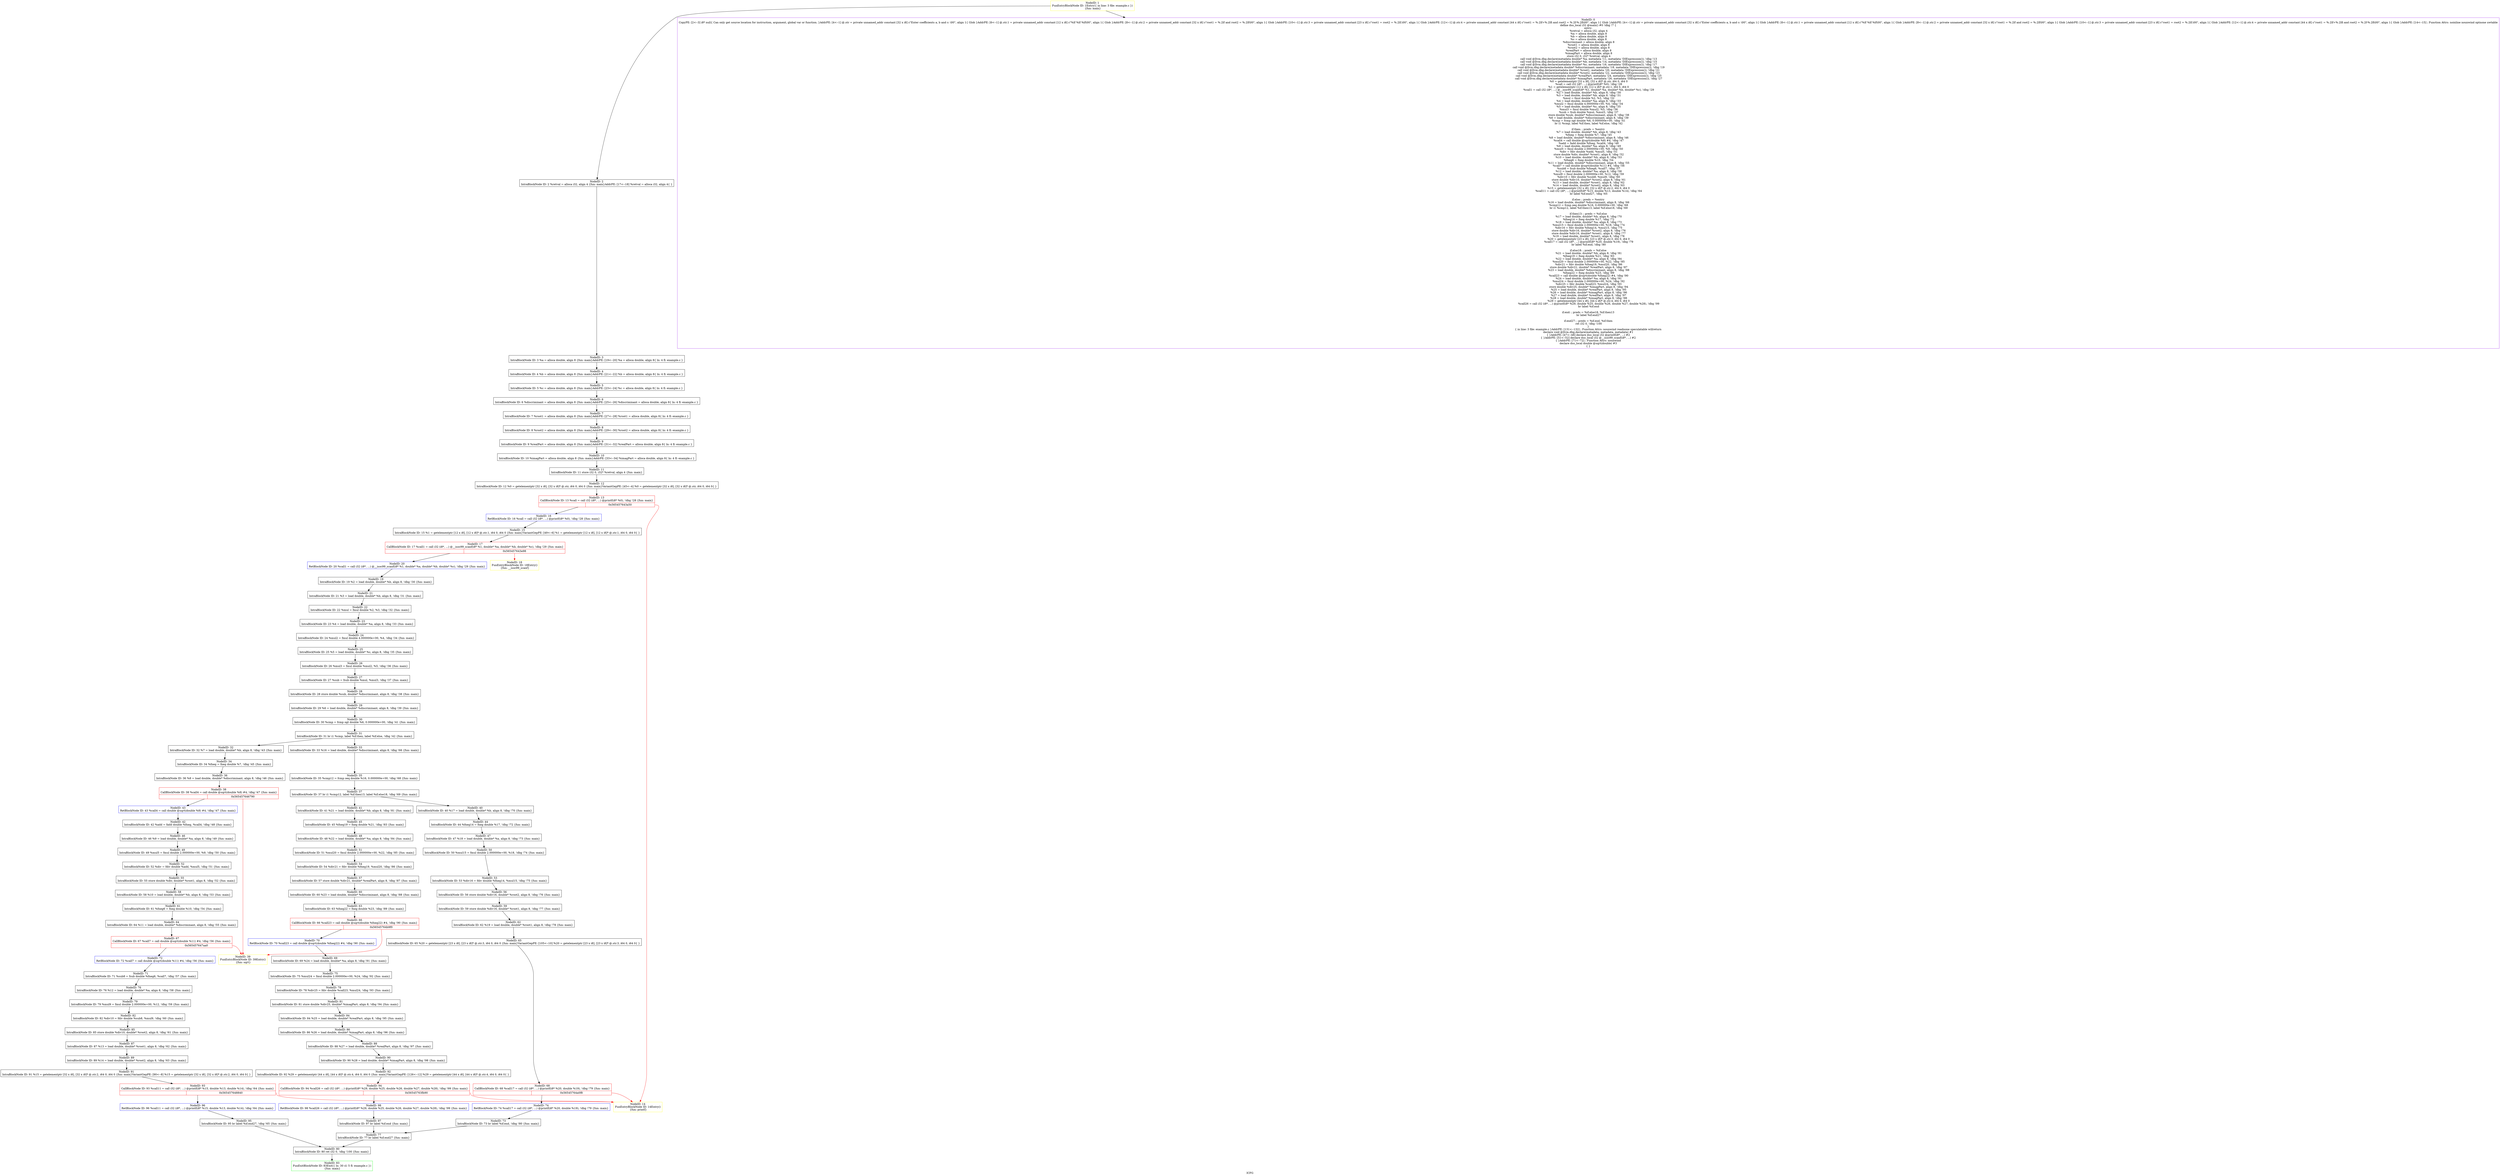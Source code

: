 digraph "ICFG" {
	label="ICFG";

	Node0x5654576661a0 [shape=record,color=blue,label="{NodeID: 98\nRetBlockNode ID: 98   %call26 = call i32 (i8*, ...) @printf(i8* %29, double %25, double %26, double %27, double %28), !dbg !99 \{fun: main\}}"];
	Node0x5654576661a0 -> Node0x5654576660a0[style=solid];
	Node0x5654576660a0 [shape=record,color=black,label="{NodeID: 97\nIntraBlockNode ID: 97   br label %if.end \{fun: main\}}"];
	Node0x5654576660a0 -> Node0x565457663320[style=solid];
	Node0x565457665e70 [shape=record,color=blue,label="{NodeID: 96\nRetBlockNode ID: 96   %call11 = call i32 (i8*, ...) @printf(i8* %15, double %13, double %14), !dbg !64 \{fun: main\}}"];
	Node0x565457665e70 -> Node0x565457665d70[style=solid];
	Node0x565457665d70 [shape=record,color=black,label="{NodeID: 95\nIntraBlockNode ID: 95   br label %if.end27, !dbg !65 \{fun: main\}}"];
	Node0x565457665d70 -> Node0x565457663da0[style=solid];
	Node0x565457665b00 [shape=record,color=red,label="{NodeID: 94\nCallBlockNode ID: 94   %call26 = call i32 (i8*, ...) @printf(i8* %29, double %25, double %26, double %27, double %28), !dbg !99 \{fun: main\}|{|<s1>0x56545763fb90}}"];
	Node0x565457665b00 -> Node0x5654576661a0[style=solid];
	Node0x565457665b00:s1 -> Node0x56545765bc10[style=solid,color=red];
	Node0x56545762e170 [shape=record,color=red,label="{NodeID: 93\nCallBlockNode ID: 93   %call11 = call i32 (i8*, ...) @printf(i8* %15, double %13, double %14), !dbg !64 \{fun: main\}|{|<s1>0x565457648840}}"];
	Node0x56545762e170 -> Node0x565457665e70[style=solid];
	Node0x56545762e170:s1 -> Node0x56545765bc10[style=solid,color=red];
	Node0x5654576657f0 [shape=record,color=black,label="{NodeID: 92\nIntraBlockNode ID: 92   %29 = getelementptr [44 x i8], [44 x i8]* @.str.4, i64 0, i64 0 \{fun: main\}VariantGepPE: [126\<--12]    %29 = getelementptr [44 x i8], [44 x i8]* @.str.4, i64 0, i64 0\{  \}}"];
	Node0x5654576657f0 -> Node0x565457665b00[style=solid];
	Node0x5654576650f0 [shape=record,color=black,label="{NodeID: 91\nIntraBlockNode ID: 91   %15 = getelementptr [32 x i8], [32 x i8]* @.str.2, i64 0, i64 0 \{fun: main\}VariantGepPE: [90\<--8]    %15 = getelementptr [32 x i8], [32 x i8]* @.str.2, i64 0, i64 0\{  \}}"];
	Node0x5654576650f0 -> Node0x56545762e170[style=solid];
	Node0x565457664f30 [shape=record,color=black,label="{NodeID: 90\nIntraBlockNode ID: 90   %28 = load double, double* %imagPart, align 8, !dbg !98 \{fun: main\}}"];
	Node0x565457664f30 -> Node0x5654576657f0[style=solid];
	Node0x565457664d70 [shape=record,color=black,label="{NodeID: 89\nIntraBlockNode ID: 89   %14 = load double, double* %root2, align 8, !dbg !63 \{fun: main\}}"];
	Node0x565457664d70 -> Node0x5654576650f0[style=solid];
	Node0x565457664bb0 [shape=record,color=black,label="{NodeID: 88\nIntraBlockNode ID: 88   %27 = load double, double* %realPart, align 8, !dbg !97 \{fun: main\}}"];
	Node0x565457664bb0 -> Node0x565457664f30[style=solid];
	Node0x5654576649f0 [shape=record,color=black,label="{NodeID: 87\nIntraBlockNode ID: 87   %13 = load double, double* %root1, align 8, !dbg !62 \{fun: main\}}"];
	Node0x5654576649f0 -> Node0x565457664d70[style=solid];
	Node0x565457664830 [shape=record,color=black,label="{NodeID: 86\nIntraBlockNode ID: 86   %26 = load double, double* %imagPart, align 8, !dbg !96 \{fun: main\}}"];
	Node0x565457664830 -> Node0x565457664bb0[style=solid];
	Node0x565457664670 [shape=record,color=black,label="{NodeID: 85\nIntraBlockNode ID: 85   store double %div10, double* %root2, align 8, !dbg !61 \{fun: main\}}"];
	Node0x565457664670 -> Node0x5654576649f0[style=solid];
	Node0x5654576644b0 [shape=record,color=black,label="{NodeID: 84\nIntraBlockNode ID: 84   %25 = load double, double* %realPart, align 8, !dbg !95 \{fun: main\}}"];
	Node0x5654576644b0 -> Node0x565457664830[style=solid];
	Node0x5654576642e0 [shape=record,color=green,label="{NodeID: 83\nFunExitBlockNode ID: 83Exit(\{ ln: 30  cl: 5  fl: example.c \})\n \{fun: main\}}"];
	Node0x565457664120 [shape=record,color=black,label="{NodeID: 82\nIntraBlockNode ID: 82   %div10 = fdiv double %sub8, %mul9, !dbg !60 \{fun: main\}}"];
	Node0x565457664120 -> Node0x565457664670[style=solid];
	Node0x565457663f60 [shape=record,color=black,label="{NodeID: 81\nIntraBlockNode ID: 81   store double %div25, double* %imagPart, align 8, !dbg !94 \{fun: main\}}"];
	Node0x565457663f60 -> Node0x5654576644b0[style=solid];
	Node0x565457663da0 [shape=record,color=black,label="{NodeID: 80\nIntraBlockNode ID: 80   ret i32 0, !dbg !100 \{fun: main\}}"];
	Node0x565457663da0 -> Node0x5654576642e0[style=solid];
	Node0x565457663be0 [shape=record,color=black,label="{NodeID: 79\nIntraBlockNode ID: 79   %mul9 = fmul double 2.000000e+00, %12, !dbg !59 \{fun: main\}}"];
	Node0x565457663be0 -> Node0x565457664120[style=solid];
	Node0x5654576634e0 [shape=record,color=black,label="{NodeID: 78\nIntraBlockNode ID: 78   %div25 = fdiv double %call23, %mul24, !dbg !93 \{fun: main\}}"];
	Node0x5654576634e0 -> Node0x565457663f60[style=solid];
	Node0x56545765e350 [shape=record,color=black,label="{NodeID: 35\nIntraBlockNode ID: 35   %cmp12 = fcmp oeq double %16, 0.000000e+00, !dbg !68 \{fun: main\}}"];
	Node0x56545765e350 -> Node0x56545765e950[style=solid];
	Node0x56545765e190 [shape=record,color=black,label="{NodeID: 34\nIntraBlockNode ID: 34   %fneg = fneg double %7, !dbg !45 \{fun: main\}}"];
	Node0x56545765e190 -> Node0x56545765e510[style=solid];
	Node0x56545765dfd0 [shape=record,color=black,label="{NodeID: 33\nIntraBlockNode ID: 33   %16 = load double, double* %discriminant, align 8, !dbg !66 \{fun: main\}}"];
	Node0x56545765dfd0 -> Node0x56545765e350[style=solid];
	Node0x56545765de30 [shape=record,color=black,label="{NodeID: 32\nIntraBlockNode ID: 32   %7 = load double, double* %b, align 8, !dbg !43 \{fun: main\}}"];
	Node0x56545765de30 -> Node0x56545765e190[style=solid];
	Node0x56545765dc50 [shape=record,color=black,label="{NodeID: 31\nIntraBlockNode ID: 31   br i1 %cmp, label %if.then, label %if.else, !dbg !42 \{fun: main\}}"];
	Node0x56545765dc50 -> Node0x56545765de30[style=solid];
	Node0x56545765dc50 -> Node0x56545765dfd0[style=solid];
	Node0x56545765da90 [shape=record,color=black,label="{NodeID: 30\nIntraBlockNode ID: 30   %cmp = fcmp ogt double %6, 0.000000e+00, !dbg !41 \{fun: main\}}"];
	Node0x56545765da90 -> Node0x56545765dc50[style=solid];
	Node0x56545765d8d0 [shape=record,color=black,label="{NodeID: 29\nIntraBlockNode ID: 29   %6 = load double, double* %discriminant, align 8, !dbg !39 \{fun: main\}}"];
	Node0x56545765d8d0 -> Node0x56545765da90[style=solid];
	Node0x56545765d710 [shape=record,color=black,label="{NodeID: 28\nIntraBlockNode ID: 28   store double %sub, double* %discriminant, align 8, !dbg !38 \{fun: main\}}"];
	Node0x56545765d710 -> Node0x56545765d8d0[style=solid];
	Node0x56545765d550 [shape=record,color=black,label="{NodeID: 27\nIntraBlockNode ID: 27   %sub = fsub double %mul, %mul3, !dbg !37 \{fun: main\}}"];
	Node0x56545765d550 -> Node0x56545765d710[style=solid];
	Node0x56545765d390 [shape=record,color=black,label="{NodeID: 26\nIntraBlockNode ID: 26   %mul3 = fmul double %mul2, %5, !dbg !36 \{fun: main\}}"];
	Node0x56545765d390 -> Node0x56545765d550[style=solid];
	Node0x56545765d1d0 [shape=record,color=black,label="{NodeID: 25\nIntraBlockNode ID: 25   %5 = load double, double* %c, align 8, !dbg !35 \{fun: main\}}"];
	Node0x56545765d1d0 -> Node0x56545765d390[style=solid];
	Node0x56545765cee0 [shape=record,color=black,label="{NodeID: 24\nIntraBlockNode ID: 24   %mul2 = fmul double 4.000000e+00, %4, !dbg !34 \{fun: main\}}"];
	Node0x56545765cee0 -> Node0x56545765d1d0[style=solid];
	Node0x56545765cd20 [shape=record,color=black,label="{NodeID: 23\nIntraBlockNode ID: 23   %4 = load double, double* %a, align 8, !dbg !33 \{fun: main\}}"];
	Node0x56545765cd20 -> Node0x56545765cee0[style=solid];
	Node0x56545765ca30 [shape=record,color=black,label="{NodeID: 22\nIntraBlockNode ID: 22   %mul = fmul double %2, %3, !dbg !32 \{fun: main\}}"];
	Node0x56545765ca30 -> Node0x56545765cd20[style=solid];
	Node0x56545765c870 [shape=record,color=black,label="{NodeID: 21\nIntraBlockNode ID: 21   %3 = load double, double* %b, align 8, !dbg !31 \{fun: main\}}"];
	Node0x56545765c870 -> Node0x56545765ca30[style=solid];
	Node0x56545765c600 [shape=record,color=blue,label="{NodeID: 20\nRetBlockNode ID: 20   %call1 = call i32 (i8*, ...) @__isoc99_scanf(i8* %1, double* %a, double* %b, double* %c), !dbg !29 \{fun: main\}}"];
	Node0x56545765c600 -> Node0x56545765c500[style=solid];
	Node0x56545765c500 [shape=record,color=black,label="{NodeID: 19\nIntraBlockNode ID: 19   %2 = load double, double* %b, align 8, !dbg !30 \{fun: main\}}"];
	Node0x56545765c500 -> Node0x56545765c870[style=solid];
	Node0x56545765c240 [shape=record,color=yellow,label="{NodeID: 18\nFunEntryBlockNode ID: 18Entry()\n \{fun: __isoc99_scanf\}}"];
	Node0x56545763c3b0 [shape=record,color=red,label="{NodeID: 17\nCallBlockNode ID: 17   %call1 = call i32 (i8*, ...) @__isoc99_scanf(i8* %1, double* %a, double* %b, double* %c), !dbg !29 \{fun: main\}|{|<s1>0x565457643e98}}"];
	Node0x56545763c3b0 -> Node0x56545765c600[style=solid];
	Node0x56545763c3b0:s1 -> Node0x56545765c240[style=solid,color=red];
	Node0x56545765bea0 [shape=record,color=blue,label="{NodeID: 16\nRetBlockNode ID: 16   %call = call i32 (i8*, ...) @printf(i8* %0), !dbg !28 \{fun: main\}}"];
	Node0x56545765bea0 -> Node0x56545765bda0[style=solid];
	Node0x56545765b070 [shape=record,color=black,label="{NodeID: 5\nIntraBlockNode ID: 5   %c = alloca double, align 8 \{fun: main\}AddrPE: [23\<--24]    %c = alloca double, align 8\{ ln: 4 fl: example.c \}}"];
	Node0x56545765b070 -> Node0x56545765b1b0[style=solid];
	Node0x56545765aeb0 [shape=record,color=black,label="{NodeID: 4\nIntraBlockNode ID: 4   %b = alloca double, align 8 \{fun: main\}AddrPE: [21\<--22]    %b = alloca double, align 8\{ ln: 4 fl: example.c \}}"];
	Node0x56545765aeb0 -> Node0x56545765b070[style=solid];
	Node0x56545765ad50 [shape=record,color=black,label="{NodeID: 3\nIntraBlockNode ID: 3   %a = alloca double, align 8 \{fun: main\}AddrPE: [19\<--20]    %a = alloca double, align 8\{ ln: 4 fl: example.c \}}"];
	Node0x56545765ad50 -> Node0x56545765aeb0[style=solid];
	Node0x56545765abb0 [shape=record,color=black,label="{NodeID: 2\nIntraBlockNode ID: 2   %retval = alloca i32, align 4 \{fun: main\}AddrPE: [17\<--18]    %retval = alloca i32, align 4\{  \}}"];
	Node0x56545765abb0 -> Node0x56545765ad50[style=solid];
	Node0x565457653400 [shape=record,color=purple,label="{NodeID: 0\nCopyPE: [2\<--3]  i8* null\{ Can only get source location for instruction, argument, global var or function. \}AddrPE: [4\<--1]  @.str = private unnamed_addr constant [32 x i8] c\"Enter coefficients a, b and c: \\00\", align 1\{ Glob  \}AddrPE: [6\<--1]  @.str.1 = private unnamed_addr constant [12 x i8] c\"%lf %lf %lf\\00\", align 1\{ Glob  \}AddrPE: [8\<--1]  @.str.2 = private unnamed_addr constant [32 x i8] c\"root1 = %.2lf and root2 = %.2lf\\00\", align 1\{ Glob  \}AddrPE: [10\<--1]  @.str.3 = private unnamed_addr constant [23 x i8] c\"root1 = root2 = %.2lf;\\00\", align 1\{ Glob  \}AddrPE: [12\<--1]  @.str.4 = private unnamed_addr constant [44 x i8] c\"root1 = %.2lf+%.2lfi and root2 = %.2f-%.2fi\\00\", align 1\{ Glob  \}AddrPE: [4\<--1]  @.str = private unnamed_addr constant [32 x i8] c\"Enter coefficients a, b and c: \\00\", align 1\{ Glob  \}AddrPE: [6\<--1]  @.str.1 = private unnamed_addr constant [12 x i8] c\"%lf %lf %lf\\00\", align 1\{ Glob  \}AddrPE: [8\<--1]  @.str.2 = private unnamed_addr constant [32 x i8] c\"root1 = %.2lf and root2 = %.2lf\\00\", align 1\{ Glob  \}AddrPE: [10\<--1]  @.str.3 = private unnamed_addr constant [23 x i8] c\"root1 = root2 = %.2lf;\\00\", align 1\{ Glob  \}AddrPE: [12\<--1]  @.str.4 = private unnamed_addr constant [44 x i8] c\"root1 = %.2lf+%.2lfi and root2 = %.2f-%.2fi\\00\", align 1\{ Glob  \}AddrPE: [14\<--15]  ; Function Attrs: noinline nounwind optnone uwtable\ndefine dso_local i32 @main() #0 !dbg !7 \{\nentry:\n  %retval = alloca i32, align 4\n  %a = alloca double, align 8\n  %b = alloca double, align 8\n  %c = alloca double, align 8\n  %discriminant = alloca double, align 8\n  %root1 = alloca double, align 8\n  %root2 = alloca double, align 8\n  %realPart = alloca double, align 8\n  %imagPart = alloca double, align 8\n  store i32 0, i32* %retval, align 4\n  call void @llvm.dbg.declare(metadata double* %a, metadata !11, metadata !DIExpression()), !dbg !13\n  call void @llvm.dbg.declare(metadata double* %b, metadata !14, metadata !DIExpression()), !dbg !15\n  call void @llvm.dbg.declare(metadata double* %c, metadata !16, metadata !DIExpression()), !dbg !17\n  call void @llvm.dbg.declare(metadata double* %discriminant, metadata !18, metadata !DIExpression()), !dbg !19\n  call void @llvm.dbg.declare(metadata double* %root1, metadata !20, metadata !DIExpression()), !dbg !21\n  call void @llvm.dbg.declare(metadata double* %root2, metadata !22, metadata !DIExpression()), !dbg !23\n  call void @llvm.dbg.declare(metadata double* %realPart, metadata !24, metadata !DIExpression()), !dbg !25\n  call void @llvm.dbg.declare(metadata double* %imagPart, metadata !26, metadata !DIExpression()), !dbg !27\n  %0 = getelementptr [32 x i8], [32 x i8]* @.str, i64 0, i64 0\n  %call = call i32 (i8*, ...) @printf(i8* %0), !dbg !28\n  %1 = getelementptr [12 x i8], [12 x i8]* @.str.1, i64 0, i64 0\n  %call1 = call i32 (i8*, ...) @__isoc99_scanf(i8* %1, double* %a, double* %b, double* %c), !dbg !29\n  %2 = load double, double* %b, align 8, !dbg !30\n  %3 = load double, double* %b, align 8, !dbg !31\n  %mul = fmul double %2, %3, !dbg !32\n  %4 = load double, double* %a, align 8, !dbg !33\n  %mul2 = fmul double 4.000000e+00, %4, !dbg !34\n  %5 = load double, double* %c, align 8, !dbg !35\n  %mul3 = fmul double %mul2, %5, !dbg !36\n  %sub = fsub double %mul, %mul3, !dbg !37\n  store double %sub, double* %discriminant, align 8, !dbg !38\n  %6 = load double, double* %discriminant, align 8, !dbg !39\n  %cmp = fcmp ogt double %6, 0.000000e+00, !dbg !41\n  br i1 %cmp, label %if.then, label %if.else, !dbg !42\n\nif.then:                                          ; preds = %entry\n  %7 = load double, double* %b, align 8, !dbg !43\n  %fneg = fneg double %7, !dbg !45\n  %8 = load double, double* %discriminant, align 8, !dbg !46\n  %call4 = call double @sqrt(double %8) #4, !dbg !47\n  %add = fadd double %fneg, %call4, !dbg !48\n  %9 = load double, double* %a, align 8, !dbg !49\n  %mul5 = fmul double 2.000000e+00, %9, !dbg !50\n  %div = fdiv double %add, %mul5, !dbg !51\n  store double %div, double* %root1, align 8, !dbg !52\n  %10 = load double, double* %b, align 8, !dbg !53\n  %fneg6 = fneg double %10, !dbg !54\n  %11 = load double, double* %discriminant, align 8, !dbg !55\n  %call7 = call double @sqrt(double %11) #4, !dbg !56\n  %sub8 = fsub double %fneg6, %call7, !dbg !57\n  %12 = load double, double* %a, align 8, !dbg !58\n  %mul9 = fmul double 2.000000e+00, %12, !dbg !59\n  %div10 = fdiv double %sub8, %mul9, !dbg !60\n  store double %div10, double* %root2, align 8, !dbg !61\n  %13 = load double, double* %root1, align 8, !dbg !62\n  %14 = load double, double* %root2, align 8, !dbg !63\n  %15 = getelementptr [32 x i8], [32 x i8]* @.str.2, i64 0, i64 0\n  %call11 = call i32 (i8*, ...) @printf(i8* %15, double %13, double %14), !dbg !64\n  br label %if.end27, !dbg !65\n\nif.else:                                          ; preds = %entry\n  %16 = load double, double* %discriminant, align 8, !dbg !66\n  %cmp12 = fcmp oeq double %16, 0.000000e+00, !dbg !68\n  br i1 %cmp12, label %if.then13, label %if.else18, !dbg !69\n\nif.then13:                                        ; preds = %if.else\n  %17 = load double, double* %b, align 8, !dbg !70\n  %fneg14 = fneg double %17, !dbg !72\n  %18 = load double, double* %a, align 8, !dbg !73\n  %mul15 = fmul double 2.000000e+00, %18, !dbg !74\n  %div16 = fdiv double %fneg14, %mul15, !dbg !75\n  store double %div16, double* %root2, align 8, !dbg !76\n  store double %div16, double* %root1, align 8, !dbg !77\n  %19 = load double, double* %root1, align 8, !dbg !78\n  %20 = getelementptr [23 x i8], [23 x i8]* @.str.3, i64 0, i64 0\n  %call17 = call i32 (i8*, ...) @printf(i8* %20, double %19), !dbg !79\n  br label %if.end, !dbg !80\n\nif.else18:                                        ; preds = %if.else\n  %21 = load double, double* %b, align 8, !dbg !81\n  %fneg19 = fneg double %21, !dbg !83\n  %22 = load double, double* %a, align 8, !dbg !84\n  %mul20 = fmul double 2.000000e+00, %22, !dbg !85\n  %div21 = fdiv double %fneg19, %mul20, !dbg !86\n  store double %div21, double* %realPart, align 8, !dbg !87\n  %23 = load double, double* %discriminant, align 8, !dbg !88\n  %fneg22 = fneg double %23, !dbg !89\n  %call23 = call double @sqrt(double %fneg22) #4, !dbg !90\n  %24 = load double, double* %a, align 8, !dbg !91\n  %mul24 = fmul double 2.000000e+00, %24, !dbg !92\n  %div25 = fdiv double %call23, %mul24, !dbg !93\n  store double %div25, double* %imagPart, align 8, !dbg !94\n  %25 = load double, double* %realPart, align 8, !dbg !95\n  %26 = load double, double* %imagPart, align 8, !dbg !96\n  %27 = load double, double* %realPart, align 8, !dbg !97\n  %28 = load double, double* %imagPart, align 8, !dbg !98\n  %29 = getelementptr [44 x i8], [44 x i8]* @.str.4, i64 0, i64 0\n  %call26 = call i32 (i8*, ...) @printf(i8* %29, double %25, double %26, double %27, double %28), !dbg !99\n  br label %if.end\n\nif.end:                                           ; preds = %if.else18, %if.then13\n  br label %if.end27\n\nif.end27:                                         ; preds = %if.end, %if.then\n  ret i32 0, !dbg !100\n\}\n\{ in line: 3 file: example.c \}AddrPE: [131\<--132]  ; Function Attrs: nounwind readnone speculatable willreturn\ndeclare void @llvm.dbg.declare(metadata, metadata, metadata) #1\n\{  \}AddrPE: [47\<--48]  declare dso_local i32 @printf(i8*, ...) #2\n\{  \}AddrPE: [51\<--52]  declare dso_local i32 @__isoc99_scanf(i8*, ...) #2\n\{  \}AddrPE: [71\<--72]  ; Function Attrs: nounwind\ndeclare dso_local double @sqrt(double) #3\n\{  \}}"];
	Node0x56545765aa60 [shape=record,color=yellow,label="{NodeID: 1\nFunEntryBlockNode ID: 1Entry(\{ in line: 3 file: example.c \})\n \{fun: main\}}"];
	Node0x56545765aa60 -> Node0x565457653400[style=solid];
	Node0x56545765aa60 -> Node0x56545765abb0[style=solid];
	Node0x56545765b1b0 [shape=record,color=black,label="{NodeID: 6\nIntraBlockNode ID: 6   %discriminant = alloca double, align 8 \{fun: main\}AddrPE: [25\<--26]    %discriminant = alloca double, align 8\{ ln: 4 fl: example.c \}}"];
	Node0x56545765b1b0 -> Node0x56545765b2d0[style=solid];
	Node0x56545765b2d0 [shape=record,color=black,label="{NodeID: 7\nIntraBlockNode ID: 7   %root1 = alloca double, align 8 \{fun: main\}AddrPE: [27\<--28]    %root1 = alloca double, align 8\{ ln: 4 fl: example.c \}}"];
	Node0x56545765b2d0 -> Node0x56545765b430[style=solid];
	Node0x56545765b430 [shape=record,color=black,label="{NodeID: 8\nIntraBlockNode ID: 8   %root2 = alloca double, align 8 \{fun: main\}AddrPE: [29\<--30]    %root2 = alloca double, align 8\{ ln: 4 fl: example.c \}}"];
	Node0x56545765b430 -> Node0x56545765b670[style=solid];
	Node0x56545765b670 [shape=record,color=black,label="{NodeID: 9\nIntraBlockNode ID: 9   %realPart = alloca double, align 8 \{fun: main\}AddrPE: [31\<--32]    %realPart = alloca double, align 8\{ ln: 4 fl: example.c \}}"];
	Node0x56545765b670 -> Node0x56545765b790[style=solid];
	Node0x56545765b790 [shape=record,color=black,label="{NodeID: 10\nIntraBlockNode ID: 10   %imagPart = alloca double, align 8 \{fun: main\}AddrPE: [33\<--34]    %imagPart = alloca double, align 8\{ ln: 4 fl: example.c \}}"];
	Node0x56545765b790 -> Node0x56545765b8f0[style=solid];
	Node0x56545765b8f0 [shape=record,color=black,label="{NodeID: 11\nIntraBlockNode ID: 11   store i32 0, i32* %retval, align 4 \{fun: main\}}"];
	Node0x56545765b8f0 -> Node0x56545765ba50[style=solid];
	Node0x56545765ba50 [shape=record,color=black,label="{NodeID: 12\nIntraBlockNode ID: 12   %0 = getelementptr [32 x i8], [32 x i8]* @.str, i64 0, i64 0 \{fun: main\}VariantGepPE: [45\<--4]    %0 = getelementptr [32 x i8], [32 x i8]* @.str, i64 0, i64 0\{  \}}"];
	Node0x56545765ba50 -> Node0x5654576529e0[style=solid];
	Node0x5654576529e0 [shape=record,color=red,label="{NodeID: 13\nCallBlockNode ID: 13   %call = call i32 (i8*, ...) @printf(i8* %0), !dbg !28 \{fun: main\}|{|<s1>0x565457643a50}}"];
	Node0x5654576529e0 -> Node0x56545765bea0[style=solid];
	Node0x5654576529e0:s1 -> Node0x56545765bc10[style=solid,color=red];
	Node0x56545765bc10 [shape=record,color=yellow,label="{NodeID: 14\nFunEntryBlockNode ID: 14Entry()\n \{fun: printf\}}"];
	Node0x56545765bda0 [shape=record,color=black,label="{NodeID: 15\nIntraBlockNode ID: 15   %1 = getelementptr [12 x i8], [12 x i8]* @.str.1, i64 0, i64 0 \{fun: main\}VariantGepPE: [49\<--6]    %1 = getelementptr [12 x i8], [12 x i8]* @.str.1, i64 0, i64 0\{  \}}"];
	Node0x56545765bda0 -> Node0x56545763c3b0[style=solid];
	Node0x56545765e510 [shape=record,color=black,label="{NodeID: 36\nIntraBlockNode ID: 36   %8 = load double, double* %discriminant, align 8, !dbg !46 \{fun: main\}}"];
	Node0x56545765e510 -> Node0x56545763c530[style=solid];
	Node0x56545765e950 [shape=record,color=black,label="{NodeID: 37\nIntraBlockNode ID: 37   br i1 %cmp12, label %if.then13, label %if.else18, !dbg !69 \{fun: main\}}"];
	Node0x56545765e950 -> Node0x56545765ee10[style=solid];
	Node0x56545765e950 -> Node0x56545765efb0[style=solid];
	Node0x56545763c530 [shape=record,color=red,label="{NodeID: 38\nCallBlockNode ID: 38   %call4 = call double @sqrt(double %8) #4, !dbg !47 \{fun: main\}|{|<s1>0x565457646790}}"];
	Node0x56545763c530 -> Node0x56545765f290[style=solid];
	Node0x56545763c530:s1 -> Node0x56545765eb90[style=solid,color=red];
	Node0x56545765eb90 [shape=record,color=yellow,label="{NodeID: 39\nFunEntryBlockNode ID: 39Entry()\n \{fun: sqrt\}}"];
	Node0x56545765ee10 [shape=record,color=black,label="{NodeID: 40\nIntraBlockNode ID: 40   %17 = load double, double* %b, align 8, !dbg !70 \{fun: main\}}"];
	Node0x56545765ee10 -> Node0x56545765f520[style=solid];
	Node0x56545765efb0 [shape=record,color=black,label="{NodeID: 41\nIntraBlockNode ID: 41   %21 = load double, double* %b, align 8, !dbg !81 \{fun: main\}}"];
	Node0x56545765efb0 -> Node0x56545765f6e0[style=solid];
	Node0x56545765f1b0 [shape=record,color=black,label="{NodeID: 42\nIntraBlockNode ID: 42   %add = fadd double %fneg, %call4, !dbg !48 \{fun: main\}}"];
	Node0x56545765f1b0 -> Node0x56545765f8a0[style=solid];
	Node0x56545765f290 [shape=record,color=blue,label="{NodeID: 43\nRetBlockNode ID: 43   %call4 = call double @sqrt(double %8) #4, !dbg !47 \{fun: main\}}"];
	Node0x56545765f290 -> Node0x56545765f1b0[style=solid];
	Node0x56545765f520 [shape=record,color=black,label="{NodeID: 44\nIntraBlockNode ID: 44   %fneg14 = fneg double %17, !dbg !72 \{fun: main\}}"];
	Node0x56545765f520 -> Node0x56545765fce0[style=solid];
	Node0x56545765f6e0 [shape=record,color=black,label="{NodeID: 45\nIntraBlockNode ID: 45   %fneg19 = fneg double %21, !dbg !83 \{fun: main\}}"];
	Node0x56545765f6e0 -> Node0x565457660120[style=solid];
	Node0x56545765f8a0 [shape=record,color=black,label="{NodeID: 46\nIntraBlockNode ID: 46   %9 = load double, double* %a, align 8, !dbg !49 \{fun: main\}}"];
	Node0x56545765f8a0 -> Node0x5654576602e0[style=solid];
	Node0x56545765fce0 [shape=record,color=black,label="{NodeID: 47\nIntraBlockNode ID: 47   %18 = load double, double* %a, align 8, !dbg !73 \{fun: main\}}"];
	Node0x56545765fce0 -> Node0x5654576604a0[style=solid];
	Node0x565457660120 [shape=record,color=black,label="{NodeID: 48\nIntraBlockNode ID: 48   %22 = load double, double* %a, align 8, !dbg !84 \{fun: main\}}"];
	Node0x565457660120 -> Node0x565457660660[style=solid];
	Node0x5654576602e0 [shape=record,color=black,label="{NodeID: 49\nIntraBlockNode ID: 49   %mul5 = fmul double 2.000000e+00, %9, !dbg !50 \{fun: main\}}"];
	Node0x5654576602e0 -> Node0x565457660820[style=solid];
	Node0x5654576604a0 [shape=record,color=black,label="{NodeID: 50\nIntraBlockNode ID: 50   %mul15 = fmul double 2.000000e+00, %18, !dbg !74 \{fun: main\}}"];
	Node0x5654576604a0 -> Node0x5654576609e0[style=solid];
	Node0x565457660660 [shape=record,color=black,label="{NodeID: 51\nIntraBlockNode ID: 51   %mul20 = fmul double 2.000000e+00, %22, !dbg !85 \{fun: main\}}"];
	Node0x565457660660 -> Node0x565457660ba0[style=solid];
	Node0x565457660820 [shape=record,color=black,label="{NodeID: 52\nIntraBlockNode ID: 52   %div = fdiv double %add, %mul5, !dbg !51 \{fun: main\}}"];
	Node0x565457660820 -> Node0x565457660d60[style=solid];
	Node0x5654576609e0 [shape=record,color=black,label="{NodeID: 53\nIntraBlockNode ID: 53   %div16 = fdiv double %fneg14, %mul15, !dbg !75 \{fun: main\}}"];
	Node0x5654576609e0 -> Node0x565457660f20[style=solid];
	Node0x565457660ba0 [shape=record,color=black,label="{NodeID: 54\nIntraBlockNode ID: 54   %div21 = fdiv double %fneg19, %mul20, !dbg !86 \{fun: main\}}"];
	Node0x565457660ba0 -> Node0x5654576610e0[style=solid];
	Node0x565457660d60 [shape=record,color=black,label="{NodeID: 55\nIntraBlockNode ID: 55   store double %div, double* %root1, align 8, !dbg !52 \{fun: main\}}"];
	Node0x565457660d60 -> Node0x5654576612a0[style=solid];
	Node0x565457660f20 [shape=record,color=black,label="{NodeID: 56\nIntraBlockNode ID: 56   store double %div16, double* %root2, align 8, !dbg !76 \{fun: main\}}"];
	Node0x565457660f20 -> Node0x565457661460[style=solid];
	Node0x5654576610e0 [shape=record,color=black,label="{NodeID: 57\nIntraBlockNode ID: 57   store double %div21, double* %realPart, align 8, !dbg !87 \{fun: main\}}"];
	Node0x5654576610e0 -> Node0x565457661620[style=solid];
	Node0x5654576612a0 [shape=record,color=black,label="{NodeID: 58\nIntraBlockNode ID: 58   %10 = load double, double* %b, align 8, !dbg !53 \{fun: main\}}"];
	Node0x5654576612a0 -> Node0x5654576617e0[style=solid];
	Node0x565457661460 [shape=record,color=black,label="{NodeID: 59\nIntraBlockNode ID: 59   store double %div16, double* %root1, align 8, !dbg !77 \{fun: main\}}"];
	Node0x565457661460 -> Node0x5654576619a0[style=solid];
	Node0x565457661620 [shape=record,color=black,label="{NodeID: 60\nIntraBlockNode ID: 60   %23 = load double, double* %discriminant, align 8, !dbg !88 \{fun: main\}}"];
	Node0x565457661620 -> Node0x565457661b60[style=solid];
	Node0x5654576617e0 [shape=record,color=black,label="{NodeID: 61\nIntraBlockNode ID: 61   %fneg6 = fneg double %10, !dbg !54 \{fun: main\}}"];
	Node0x5654576617e0 -> Node0x565457661d20[style=solid];
	Node0x5654576619a0 [shape=record,color=black,label="{NodeID: 62\nIntraBlockNode ID: 62   %19 = load double, double* %root1, align 8, !dbg !78 \{fun: main\}}"];
	Node0x5654576619a0 -> Node0x565457661ee0[style=solid];
	Node0x565457661b60 [shape=record,color=black,label="{NodeID: 63\nIntraBlockNode ID: 63   %fneg22 = fneg double %23, !dbg !89 \{fun: main\}}"];
	Node0x565457661b60 -> Node0x56545764f100[style=solid];
	Node0x565457661d20 [shape=record,color=black,label="{NodeID: 64\nIntraBlockNode ID: 64   %11 = load double, double* %discriminant, align 8, !dbg !55 \{fun: main\}}"];
	Node0x565457661d20 -> Node0x56545763b8f0[style=solid];
	Node0x565457661ee0 [shape=record,color=black,label="{NodeID: 65\nIntraBlockNode ID: 65   %20 = getelementptr [23 x i8], [23 x i8]* @.str.3, i64 0, i64 0 \{fun: main\}VariantGepPE: [105\<--10]    %20 = getelementptr [23 x i8], [23 x i8]* @.str.3, i64 0, i64 0\{  \}}"];
	Node0x565457661ee0 -> Node0x565457636240[style=solid];
	Node0x56545764f100 [shape=record,color=red,label="{NodeID: 66\nCallBlockNode ID: 66   %call23 = call double @sqrt(double %fneg22) #4, !dbg !90 \{fun: main\}|{|<s1>0x56545764b9f0}}"];
	Node0x56545764f100 -> Node0x565457662650[style=solid];
	Node0x56545764f100:s1 -> Node0x56545765eb90[style=solid,color=red];
	Node0x56545763b8f0 [shape=record,color=red,label="{NodeID: 67\nCallBlockNode ID: 67   %call7 = call double @sqrt(double %11) #4, !dbg !56 \{fun: main\}|{|<s1>0x565457647aa0}}"];
	Node0x56545763b8f0 -> Node0x5654576629c0[style=solid];
	Node0x56545763b8f0:s1 -> Node0x56545765eb90[style=solid,color=red];
	Node0x565457636240 [shape=record,color=red,label="{NodeID: 68\nCallBlockNode ID: 68   %call17 = call i32 (i8*, ...) @printf(i8* %20, double %19), !dbg !79 \{fun: main\}|{|<s1>0x56545764a0f8}}"];
	Node0x565457636240 -> Node0x565457662d30[style=solid];
	Node0x565457636240:s1 -> Node0x56545765bc10[style=solid,color=red];
	Node0x565457662550 [shape=record,color=black,label="{NodeID: 69\nIntraBlockNode ID: 69   %24 = load double, double* %a, align 8, !dbg !91 \{fun: main\}}"];
	Node0x565457662550 -> Node0x565457662fa0[style=solid];
	Node0x565457662650 [shape=record,color=blue,label="{NodeID: 70\nRetBlockNode ID: 70   %call23 = call double @sqrt(double %fneg22) #4, !dbg !90 \{fun: main\}}"];
	Node0x565457662650 -> Node0x565457662550[style=solid];
	Node0x5654576628c0 [shape=record,color=black,label="{NodeID: 71\nIntraBlockNode ID: 71   %sub8 = fsub double %fneg6, %call7, !dbg !57 \{fun: main\}}"];
	Node0x5654576628c0 -> Node0x565457663160[style=solid];
	Node0x5654576629c0 [shape=record,color=blue,label="{NodeID: 72\nRetBlockNode ID: 72   %call7 = call double @sqrt(double %11) #4, !dbg !56 \{fun: main\}}"];
	Node0x5654576629c0 -> Node0x5654576628c0[style=solid];
	Node0x565457662c30 [shape=record,color=black,label="{NodeID: 73\nIntraBlockNode ID: 73   br label %if.end, !dbg !80 \{fun: main\}}"];
	Node0x565457662c30 -> Node0x565457663320[style=solid];
	Node0x565457662d30 [shape=record,color=blue,label="{NodeID: 74\nRetBlockNode ID: 74   %call17 = call i32 (i8*, ...) @printf(i8* %20, double %19), !dbg !79 \{fun: main\}}"];
	Node0x565457662d30 -> Node0x565457662c30[style=solid];
	Node0x565457662fa0 [shape=record,color=black,label="{NodeID: 75\nIntraBlockNode ID: 75   %mul24 = fmul double 2.000000e+00, %24, !dbg !92 \{fun: main\}}"];
	Node0x565457662fa0 -> Node0x5654576634e0[style=solid];
	Node0x565457663160 [shape=record,color=black,label="{NodeID: 76\nIntraBlockNode ID: 76   %12 = load double, double* %a, align 8, !dbg !58 \{fun: main\}}"];
	Node0x565457663160 -> Node0x565457663be0[style=solid];
	Node0x565457663320 [shape=record,color=black,label="{NodeID: 77\nIntraBlockNode ID: 77   br label %if.end27 \{fun: main\}}"];
	Node0x565457663320 -> Node0x565457663da0[style=solid];
}
